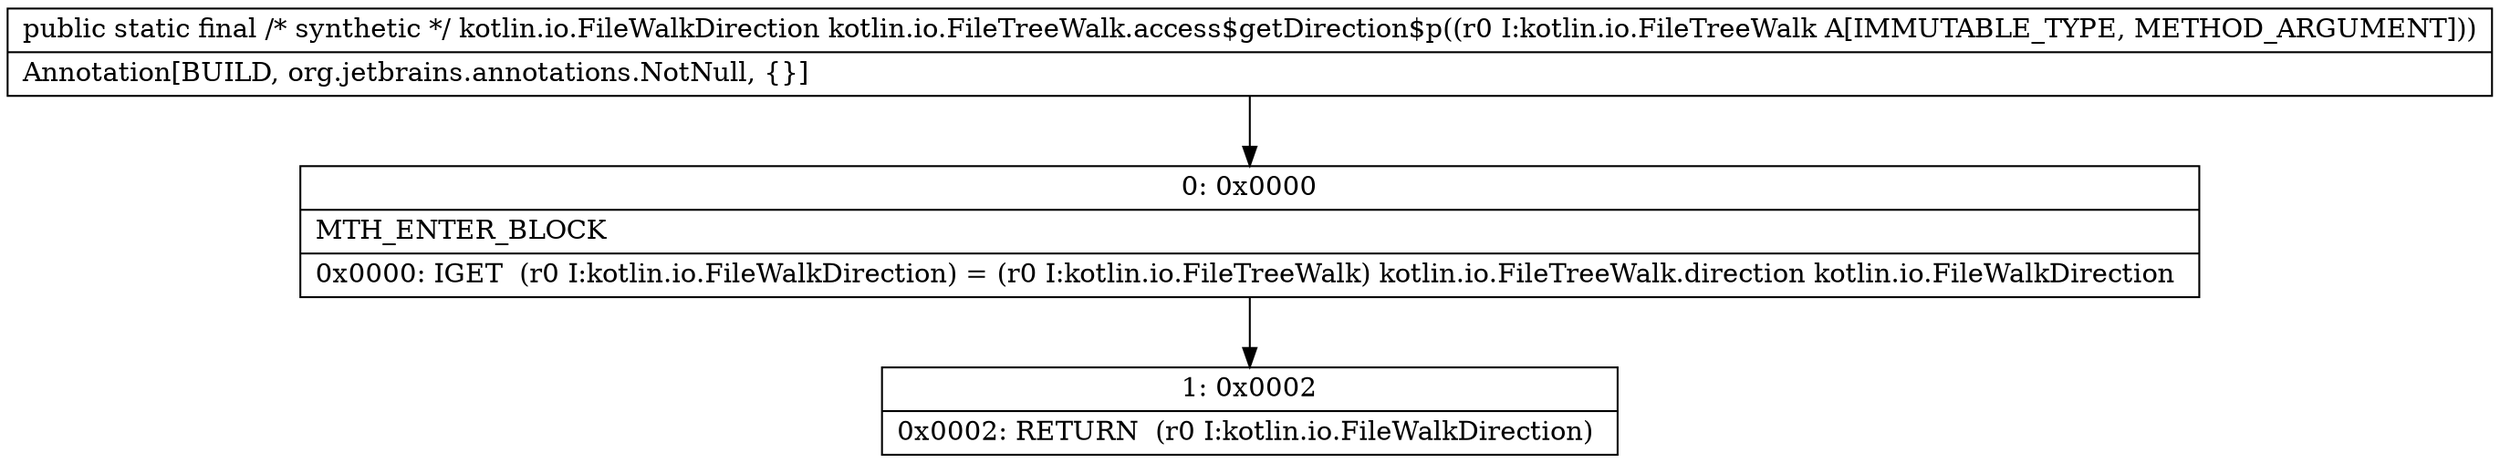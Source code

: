 digraph "CFG forkotlin.io.FileTreeWalk.access$getDirection$p(Lkotlin\/io\/FileTreeWalk;)Lkotlin\/io\/FileWalkDirection;" {
Node_0 [shape=record,label="{0\:\ 0x0000|MTH_ENTER_BLOCK\l|0x0000: IGET  (r0 I:kotlin.io.FileWalkDirection) = (r0 I:kotlin.io.FileTreeWalk) kotlin.io.FileTreeWalk.direction kotlin.io.FileWalkDirection \l}"];
Node_1 [shape=record,label="{1\:\ 0x0002|0x0002: RETURN  (r0 I:kotlin.io.FileWalkDirection) \l}"];
MethodNode[shape=record,label="{public static final \/* synthetic *\/ kotlin.io.FileWalkDirection kotlin.io.FileTreeWalk.access$getDirection$p((r0 I:kotlin.io.FileTreeWalk A[IMMUTABLE_TYPE, METHOD_ARGUMENT]))  | Annotation[BUILD, org.jetbrains.annotations.NotNull, \{\}]\l}"];
MethodNode -> Node_0;
Node_0 -> Node_1;
}

